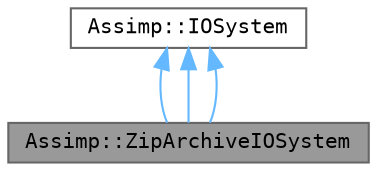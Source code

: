 digraph "Assimp::ZipArchiveIOSystem"
{
 // LATEX_PDF_SIZE
  bgcolor="transparent";
  edge [fontname=Terminal,fontsize=10,labelfontname=Helvetica,labelfontsize=10];
  node [fontname=Terminal,fontsize=10,shape=box,height=0.2,width=0.4];
  Node1 [label="Assimp::ZipArchiveIOSystem",height=0.2,width=0.4,color="gray40", fillcolor="grey60", style="filled", fontcolor="black",tooltip=" "];
  Node2 -> Node1 [dir="back",color="steelblue1",style="solid"];
  Node2 [label="Assimp::IOSystem",height=0.2,width=0.4,color="gray40", fillcolor="white", style="filled",URL="$class_assimp_1_1_i_o_system.html",tooltip="CPP-API: Interface to the file system."];
  Node2 -> Node1 [dir="back",color="steelblue1",style="solid"];
  Node2 -> Node1 [dir="back",color="steelblue1",style="solid"];
}
